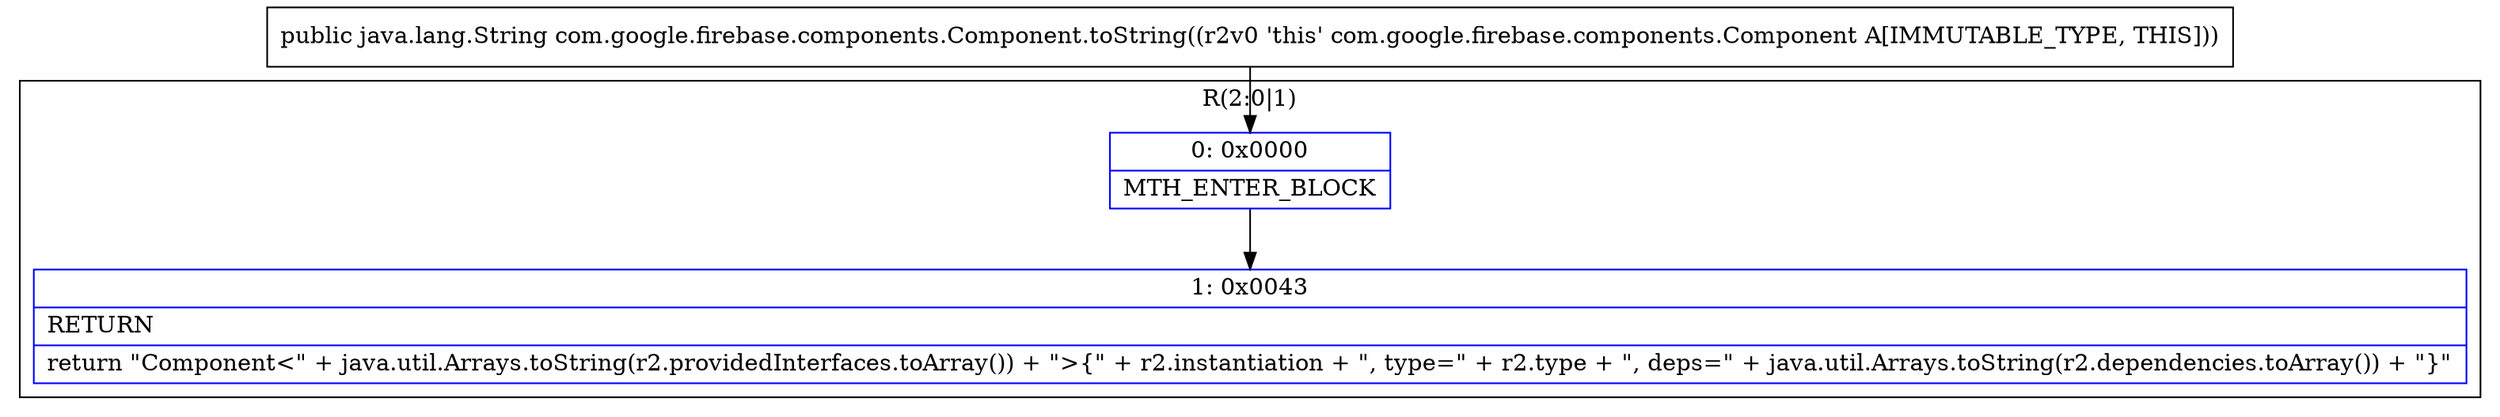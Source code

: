 digraph "CFG forcom.google.firebase.components.Component.toString()Ljava\/lang\/String;" {
subgraph cluster_Region_773414444 {
label = "R(2:0|1)";
node [shape=record,color=blue];
Node_0 [shape=record,label="{0\:\ 0x0000|MTH_ENTER_BLOCK\l}"];
Node_1 [shape=record,label="{1\:\ 0x0043|RETURN\l|return \"Component\<\" + java.util.Arrays.toString(r2.providedInterfaces.toArray()) + \"\>\{\" + r2.instantiation + \", type=\" + r2.type + \", deps=\" + java.util.Arrays.toString(r2.dependencies.toArray()) + \"\}\"\l}"];
}
MethodNode[shape=record,label="{public java.lang.String com.google.firebase.components.Component.toString((r2v0 'this' com.google.firebase.components.Component A[IMMUTABLE_TYPE, THIS])) }"];
MethodNode -> Node_0;
Node_0 -> Node_1;
}

